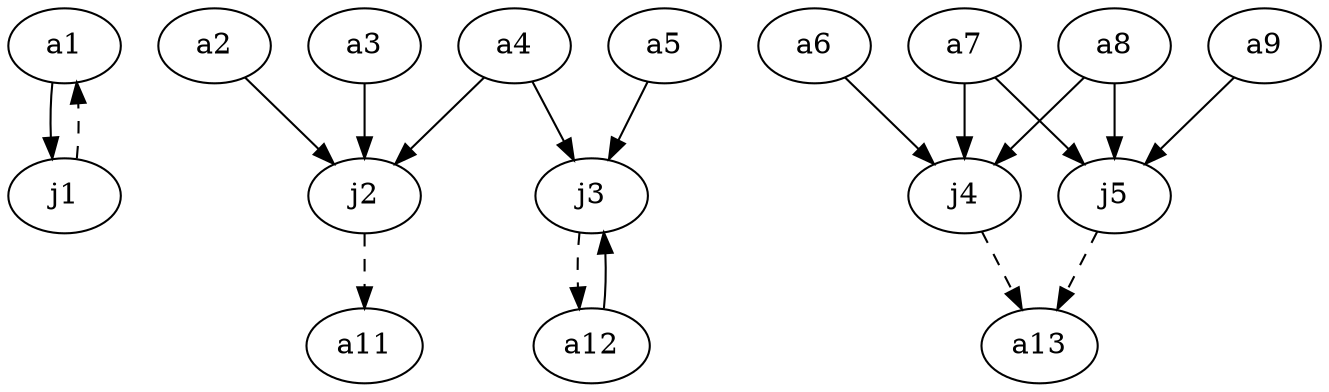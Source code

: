 digraph MyGraph2 {a1; a2; a3; a4; a5; a6; a7; a8; a9; a11; a12; a13; j1; j2; j3; j4; j5; a1 -> j1; a2 -> j2; a3 -> j2; a4 -> j2; a4 -> j3; a5 -> j3; a6 -> j4; a7 -> j4; a8 -> j4; a7 -> j5; a8 -> j5; a9 -> j5; a12 -> j3; j1 -> a1 [style=dashed]; j2 -> a11 [style=dashed]; j3 -> a12 [style=dashed]; j4 -> a13 [style=dashed]; j5 -> a13 [style=dashed];}
